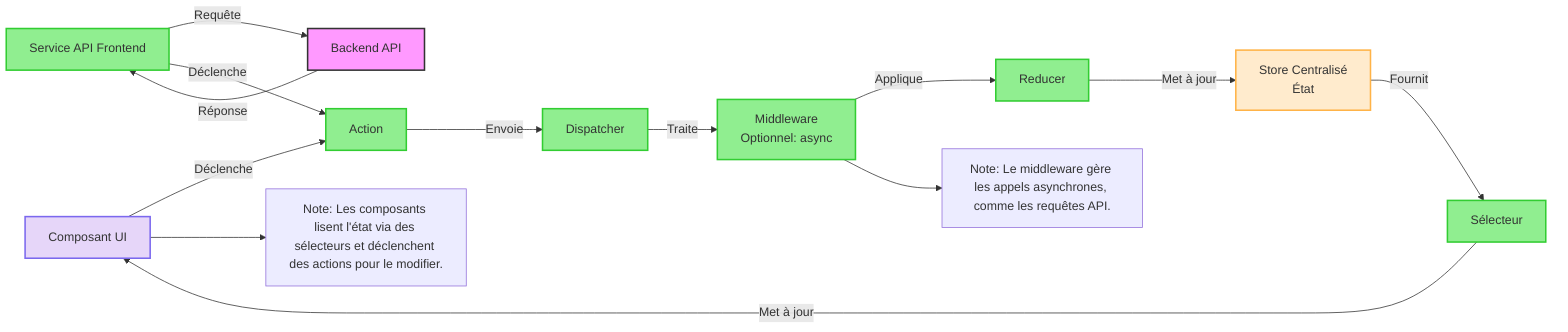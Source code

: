 graph LR
    A[Composant UI] -->|Déclenche| B[Action]
    B -->|Envoie| C[Dispatcher]
    C -->|Traite| D[Middleware<br>Optionnel: async]
    D -->|Applique| E[Reducer]
    E -->|Met à jour| F[Store Centralisé<br>État]
    F -->|Fournit| G[Sélecteur]
    G -->|Met à jour| A
    I[Service API Frontend] -->|Requête| H[Backend API]
    H -->|Réponse| I
    I -->|Déclenche| B

    %% Notes
    note1[Note: Les composants lisent l'état via des sélecteurs et déclenchent des actions pour le modifier.]
    A --> note1
    note2[Note: Le middleware gère les appels asynchrones, comme les requêtes API.]
    D --> note2

    %% Styles
    classDef process fill:#90ee90,stroke:#32cd32,stroke-width:2px
    classDef data fill:#ffebcd,stroke:#ffb347,stroke-width:2px
    classDef external fill:#f9f,stroke:#333,stroke-width:2px
    classDef ui fill:#e6d6f9,stroke:#7b68ee,stroke-width:2px

    class B,C,D,E,I,G process
    class F data
    class A ui
    class H external